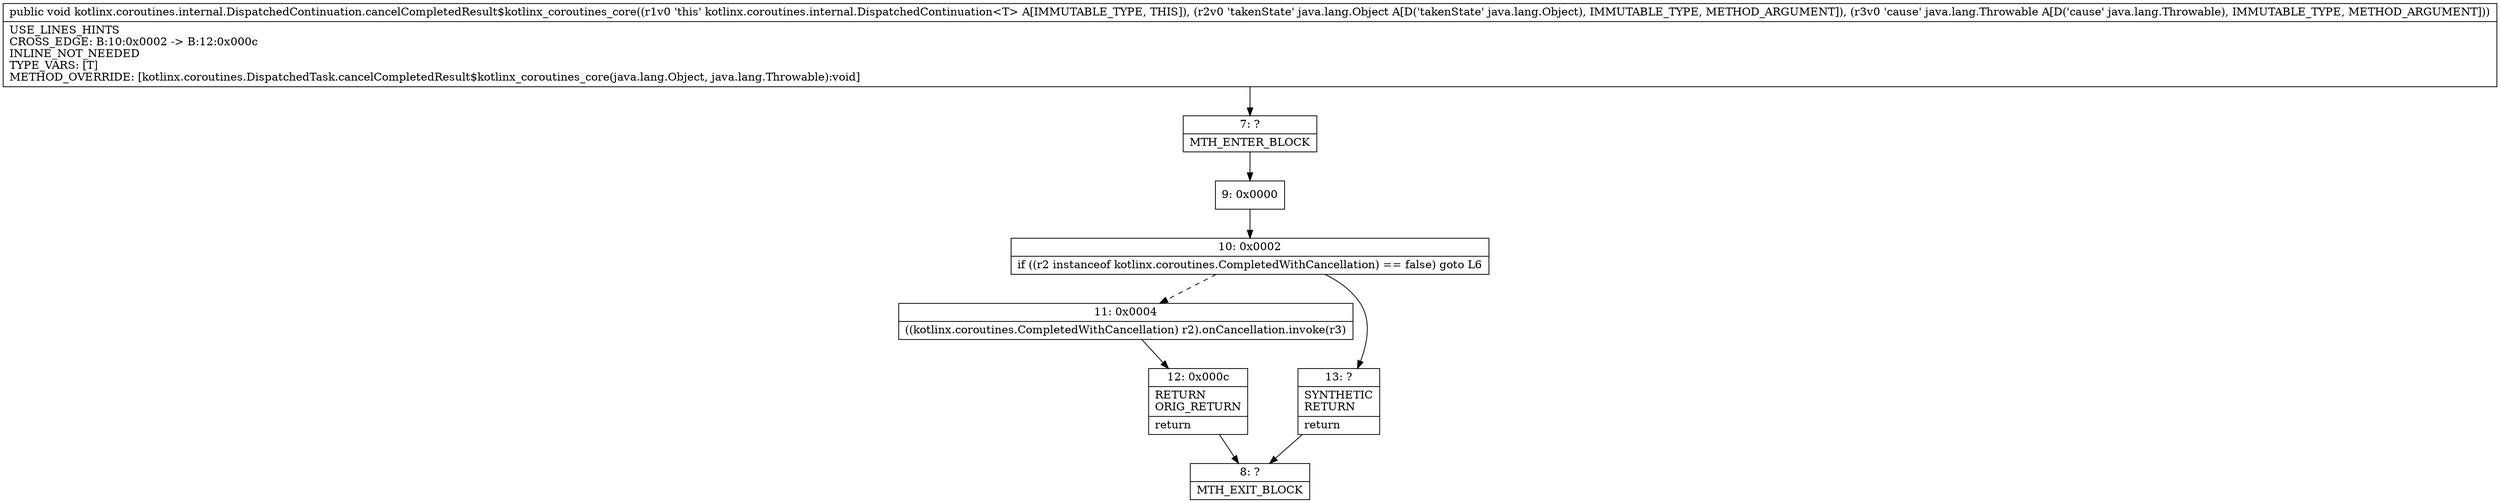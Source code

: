 digraph "CFG forkotlinx.coroutines.internal.DispatchedContinuation.cancelCompletedResult$kotlinx_coroutines_core(Ljava\/lang\/Object;Ljava\/lang\/Throwable;)V" {
Node_7 [shape=record,label="{7\:\ ?|MTH_ENTER_BLOCK\l}"];
Node_9 [shape=record,label="{9\:\ 0x0000}"];
Node_10 [shape=record,label="{10\:\ 0x0002|if ((r2 instanceof kotlinx.coroutines.CompletedWithCancellation) == false) goto L6\l}"];
Node_11 [shape=record,label="{11\:\ 0x0004|((kotlinx.coroutines.CompletedWithCancellation) r2).onCancellation.invoke(r3)\l}"];
Node_12 [shape=record,label="{12\:\ 0x000c|RETURN\lORIG_RETURN\l|return\l}"];
Node_8 [shape=record,label="{8\:\ ?|MTH_EXIT_BLOCK\l}"];
Node_13 [shape=record,label="{13\:\ ?|SYNTHETIC\lRETURN\l|return\l}"];
MethodNode[shape=record,label="{public void kotlinx.coroutines.internal.DispatchedContinuation.cancelCompletedResult$kotlinx_coroutines_core((r1v0 'this' kotlinx.coroutines.internal.DispatchedContinuation\<T\> A[IMMUTABLE_TYPE, THIS]), (r2v0 'takenState' java.lang.Object A[D('takenState' java.lang.Object), IMMUTABLE_TYPE, METHOD_ARGUMENT]), (r3v0 'cause' java.lang.Throwable A[D('cause' java.lang.Throwable), IMMUTABLE_TYPE, METHOD_ARGUMENT]))  | USE_LINES_HINTS\lCROSS_EDGE: B:10:0x0002 \-\> B:12:0x000c\lINLINE_NOT_NEEDED\lTYPE_VARS: [T]\lMETHOD_OVERRIDE: [kotlinx.coroutines.DispatchedTask.cancelCompletedResult$kotlinx_coroutines_core(java.lang.Object, java.lang.Throwable):void]\l}"];
MethodNode -> Node_7;Node_7 -> Node_9;
Node_9 -> Node_10;
Node_10 -> Node_11[style=dashed];
Node_10 -> Node_13;
Node_11 -> Node_12;
Node_12 -> Node_8;
Node_13 -> Node_8;
}


